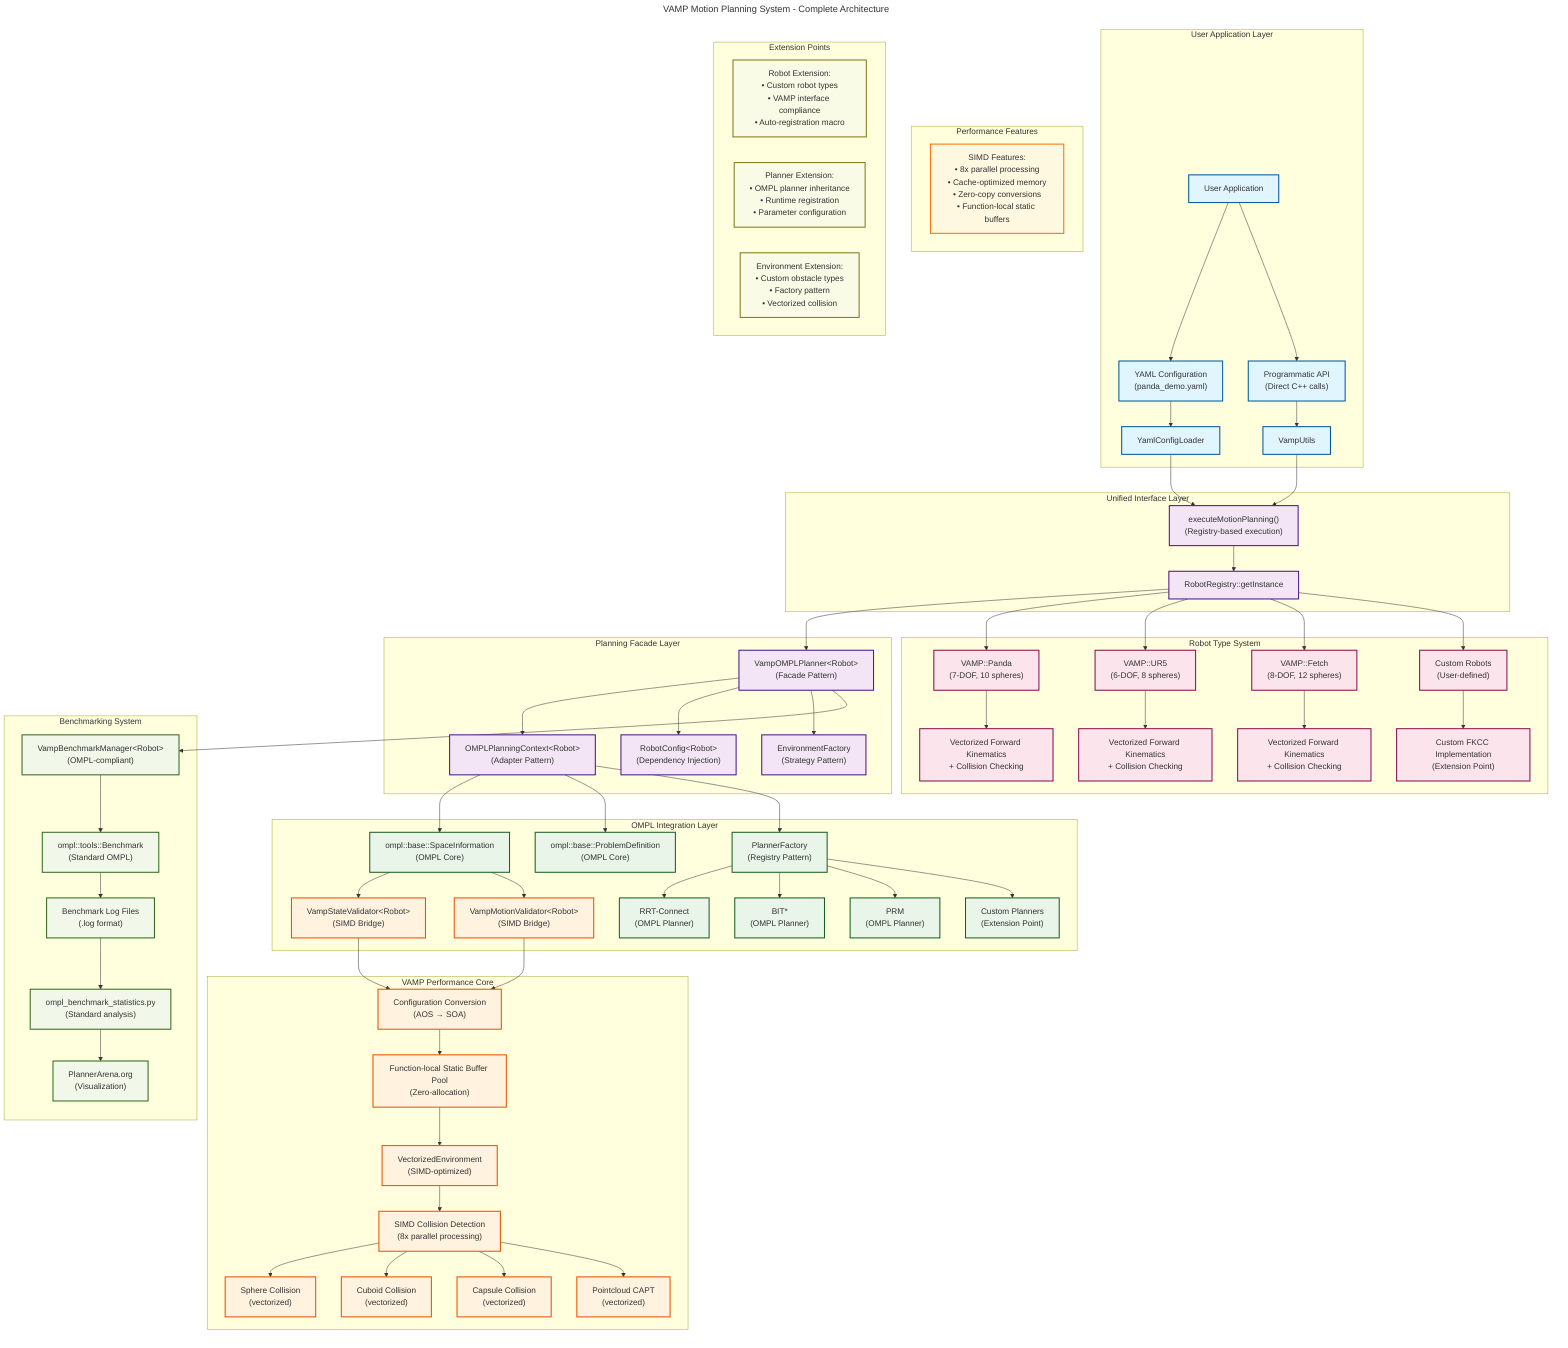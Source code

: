 ---
title: "VAMP Motion Planning System - Complete Architecture"
---
graph TB
    %% User Interface Layer
    subgraph "User Application Layer"
        A[User Application] --> B["YAML Configuration<br/>(panda_demo.yaml)"]
        A --> C["Programmatic API<br/>(Direct C++ calls)"]
        B --> YL[YamlConfigLoader]
        C --> VU[VampUtils]
    end
    
    %% Unified Interface Layer
    subgraph "Unified Interface Layer"
        YL --> ER["executeMotionPlanning()<br/>(Registry-based execution)"]
        VU --> ER
        ER --> RR[RobotRegistry::getInstance]
    end
    
    %% Planning Facade Layer
    subgraph "Planning Facade Layer"
        RR --> VOP["VampOMPLPlanner&lt;Robot&gt;<br/>(Facade Pattern)"]
        VOP --> OPC["OMPLPlanningContext&lt;Robot&gt;<br/>(Adapter Pattern)"]
        VOP --> RC["RobotConfig&lt;Robot&gt;<br/>(Dependency Injection)"]
        VOP --> EF["EnvironmentFactory<br/>(Strategy Pattern)"]
    end
    
    %% OMPL Integration Layer
    subgraph "OMPL Integration Layer"
        OPC --> SI["ompl::base::SpaceInformation<br/>(OMPL Core)"]
        OPC --> PD["ompl::base::ProblemDefinition<br/>(OMPL Core)"]
        OPC --> PF["PlannerFactory<br/>(Registry Pattern)"]
        
        SI --> VSV["VampStateValidator&lt;Robot&gt;<br/>(SIMD Bridge)"]
        SI --> VMV["VampMotionValidator&lt;Robot&gt;<br/>(SIMD Bridge)"]
        
        PF --> OP1["RRT-Connect<br/>(OMPL Planner)"]
        PF --> OP2["BIT*<br/>(OMPL Planner)"]
        PF --> OP3["PRM<br/>(OMPL Planner)"]
        PF --> OPN["Custom Planners<br/>(Extension Point)"]
    end
    
    %% VAMP Performance Core
    subgraph "VAMP Performance Core"
        VSV --> CC["Configuration Conversion<br/>(AOS → SOA)"]
        VMV --> CC
        CC --> TLB["Function-local Static Buffer Pool<br/>(Zero-allocation)"]
        TLB --> VE["VectorizedEnvironment<br/>(SIMD-optimized)"]
        
        VE --> SC["SIMD Collision Detection<br/>(8x parallel processing)"]
        SC --> SPHERE["Sphere Collision<br/>(vectorized)"]
        SC --> CUBOID["Cuboid Collision<br/>(vectorized)"]
        SC --> CAPSULE["Capsule Collision<br/>(vectorized)"]
        SC --> CLOUD["Pointcloud CAPT<br/>(vectorized)"]
    end
    
    %% Robot Type System
    subgraph "Robot Type System"
        RR --> RT1["VAMP::Panda<br/>(7-DOF, 10 spheres)"]
        RR --> RT2["VAMP::UR5<br/>(6-DOF, 8 spheres)"]
        RR --> RT3["VAMP::Fetch<br/>(8-DOF, 12 spheres)"]
        RR --> RTC["Custom Robots<br/>(User-defined)"]
        
        RT1 --> FKCC1["Vectorized Forward Kinematics<br/>+ Collision Checking"]
        RT2 --> FKCC2["Vectorized Forward Kinematics<br/>+ Collision Checking"]
        RT3 --> FKCC3["Vectorized Forward Kinematics<br/>+ Collision Checking"]
        RTC --> FKCCC["Custom FKCC Implementation<br/>(Extension Point)"]
    end
    
    %% Benchmarking System
    subgraph "Benchmarking System"
        VOP --> VBM["VampBenchmarkManager&lt;Robot&gt;<br/>(OMPL-compliant)"]
        VBM --> OB["ompl::tools::Benchmark<br/>(Standard OMPL)"]
        OB --> BL["Benchmark Log Files<br/>(.log format)"]
        BL --> OBS["ompl_benchmark_statistics.py<br/>(Standard analysis)"]
        OBS --> PA["PlannerArena.org<br/>(Visualization)"]
    end
    
    %% Performance Features
    subgraph "Performance Features"
        SIMD_FEAT["SIMD Features:<br/>• 8x parallel processing<br/>• Cache-optimized memory<br/>• Zero-copy conversions<br/>• Function-local static buffers"]
    end
    
    %% Extension Points
    subgraph "Extension Points"
        EXT_ROBOT["Robot Extension:<br/>• Custom robot types<br/>• VAMP interface compliance<br/>• Auto-registration macro"]
        EXT_PLAN["Planner Extension:<br/>• OMPL planner inheritance<br/>• Runtime registration<br/>• Parameter configuration"]
        EXT_ENV["Environment Extension:<br/>• Custom obstacle types<br/>• Factory pattern<br/>• Vectorized collision"]
    end
    
    %% Style definitions
    classDef userLayer fill:#e1f5fe,stroke:#01579b,stroke-width:2px
    classDef facadeLayer fill:#f3e5f5,stroke:#4a148c,stroke-width:2px
    classDef omplLayer fill:#e8f5e8,stroke:#1b5e20,stroke-width:2px
    classDef vampLayer fill:#fff3e0,stroke:#e65100,stroke-width:2px
    classDef robotLayer fill:#fce4ec,stroke:#880e4f,stroke-width:2px
    classDef benchLayer fill:#f1f8e9,stroke:#33691e,stroke-width:2px
    classDef perfLayer fill:#fff8e1,stroke:#ff6f00,stroke-width:2px
    classDef extLayer fill:#f9fbe7,stroke:#827717,stroke-width:2px
    
    %% Apply styles
    class A,B,C,YL,VU userLayer
    class ER,RR,VOP,OPC,RC,EF facadeLayer
    class SI,PD,PF,OP1,OP2,OP3,OPN omplLayer
    class VSV,VMV,CC,TLB,VE,SC,SPHERE,CUBOID,CAPSULE,CLOUD vampLayer
    class RT1,RT2,RT3,RTC,FKCC1,FKCC2,FKCC3,FKCCC robotLayer
    class VBM,OB,BL,OBS,PA benchLayer
    class SIMD_FEAT perfLayer
    class EXT_ROBOT,EXT_PLAN,EXT_ENV extLayer